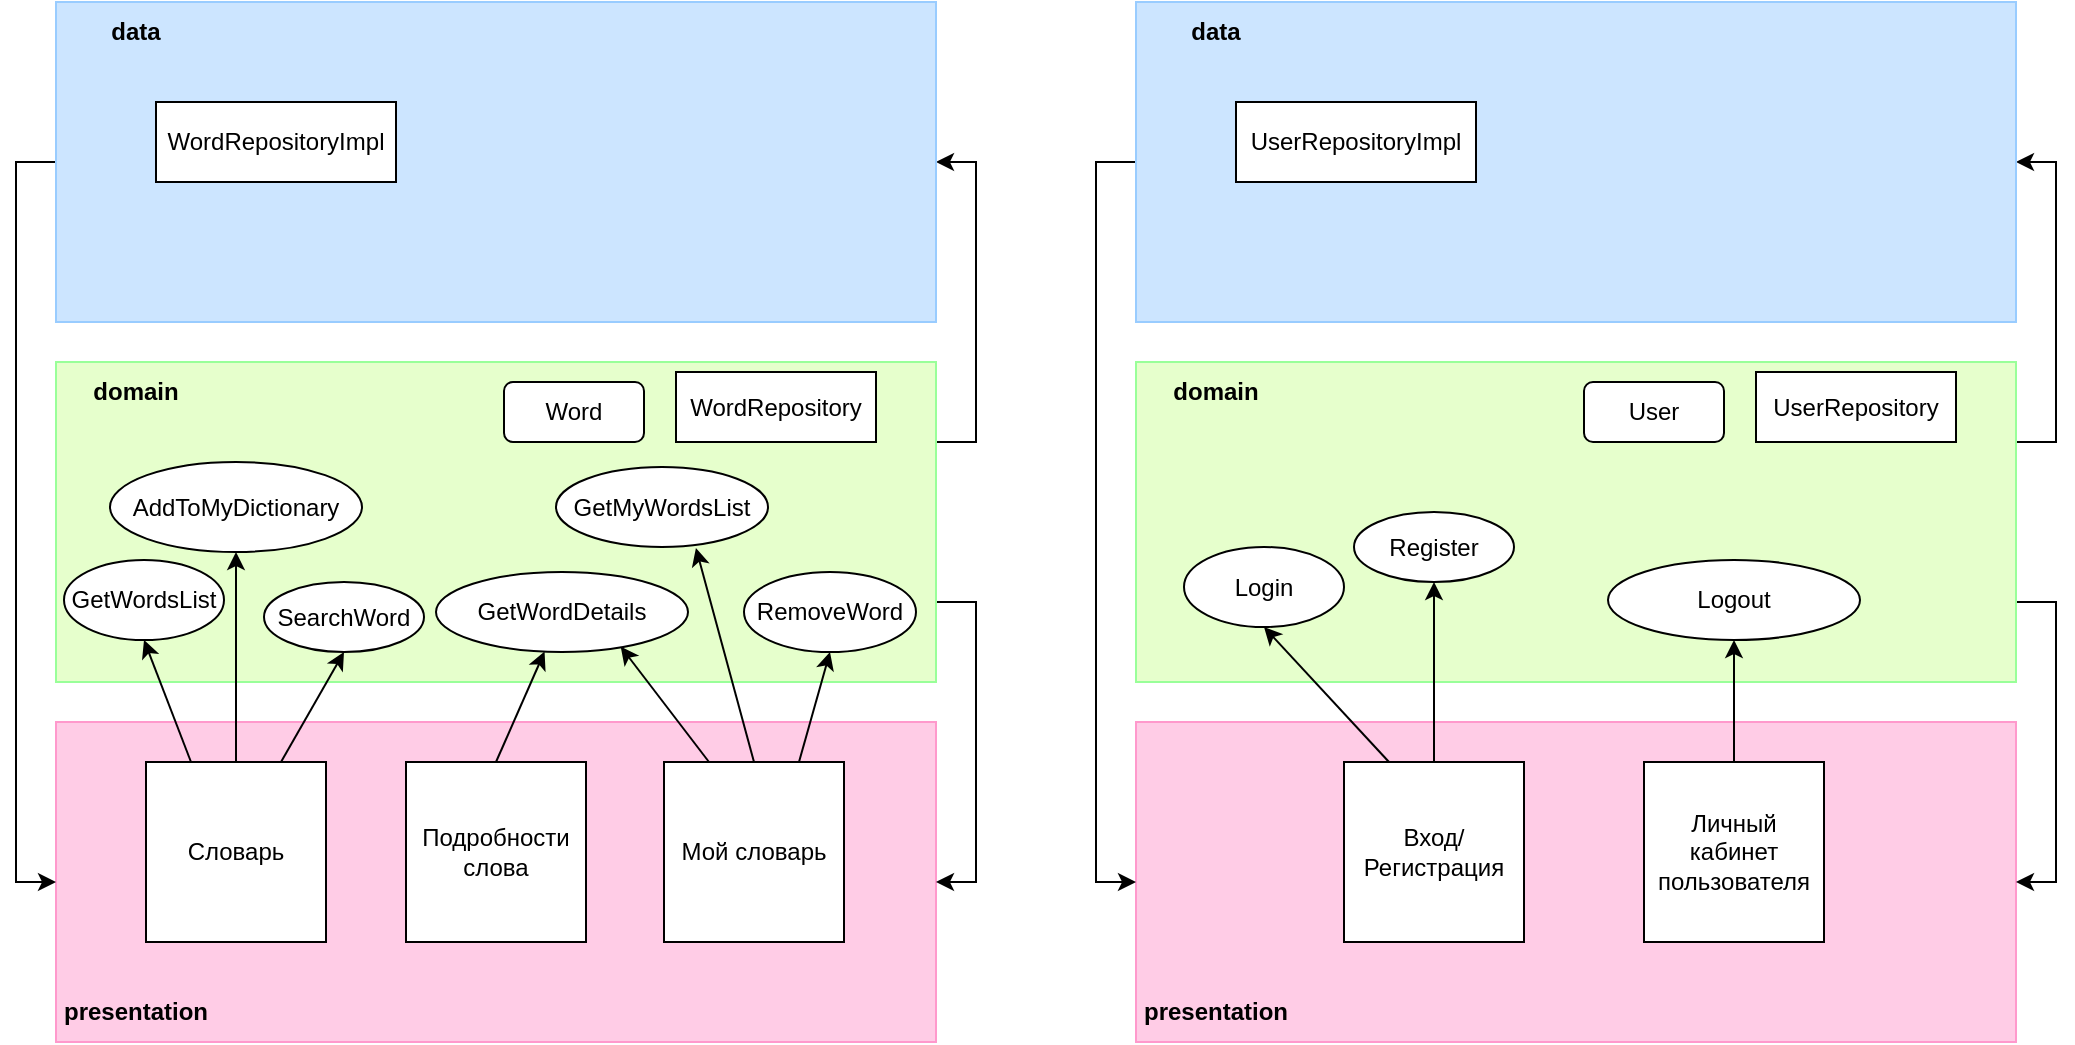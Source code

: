 <mxfile version="24.7.17">
  <diagram name="Страница — 1" id="zuJDXY3hV8ftZekoOMlT">
    <mxGraphModel dx="983" dy="1300" grid="1" gridSize="10" guides="1" tooltips="1" connect="1" arrows="1" fold="1" page="1" pageScale="1" pageWidth="827" pageHeight="1169" math="0" shadow="0">
      <root>
        <mxCell id="0" />
        <mxCell id="1" parent="0" />
        <mxCell id="tMUubkgj1q1bcAaO3pUw-5" value="" style="rounded=0;whiteSpace=wrap;html=1;fillColor=#FFCCE6;strokeColor=#FF99CC;" vertex="1" parent="1">
          <mxGeometry x="120" y="360" width="440" height="160" as="geometry" />
        </mxCell>
        <mxCell id="tMUubkgj1q1bcAaO3pUw-53" style="edgeStyle=orthogonalEdgeStyle;rounded=0;orthogonalLoop=1;jettySize=auto;html=1;exitX=1;exitY=0.25;exitDx=0;exitDy=0;entryX=1;entryY=0.5;entryDx=0;entryDy=0;" edge="1" parent="1" source="tMUubkgj1q1bcAaO3pUw-6" target="tMUubkgj1q1bcAaO3pUw-7">
          <mxGeometry relative="1" as="geometry" />
        </mxCell>
        <mxCell id="tMUubkgj1q1bcAaO3pUw-54" style="edgeStyle=orthogonalEdgeStyle;rounded=0;orthogonalLoop=1;jettySize=auto;html=1;exitX=1;exitY=0.75;exitDx=0;exitDy=0;entryX=1;entryY=0.5;entryDx=0;entryDy=0;" edge="1" parent="1" source="tMUubkgj1q1bcAaO3pUw-6" target="tMUubkgj1q1bcAaO3pUw-5">
          <mxGeometry relative="1" as="geometry" />
        </mxCell>
        <mxCell id="tMUubkgj1q1bcAaO3pUw-6" value="" style="rounded=0;whiteSpace=wrap;html=1;fillColor=#E6FFCC;strokeColor=#99FF99;" vertex="1" parent="1">
          <mxGeometry x="120" y="180" width="440" height="160" as="geometry" />
        </mxCell>
        <mxCell id="tMUubkgj1q1bcAaO3pUw-55" style="edgeStyle=orthogonalEdgeStyle;rounded=0;orthogonalLoop=1;jettySize=auto;html=1;exitX=0;exitY=0.5;exitDx=0;exitDy=0;entryX=0;entryY=0.5;entryDx=0;entryDy=0;" edge="1" parent="1" source="tMUubkgj1q1bcAaO3pUw-7" target="tMUubkgj1q1bcAaO3pUw-5">
          <mxGeometry relative="1" as="geometry" />
        </mxCell>
        <mxCell id="tMUubkgj1q1bcAaO3pUw-7" value="" style="rounded=0;whiteSpace=wrap;html=1;fillColor=#CCE5FF;strokeColor=#99CCFF;" vertex="1" parent="1">
          <mxGeometry x="120" width="440" height="160" as="geometry" />
        </mxCell>
        <mxCell id="tMUubkgj1q1bcAaO3pUw-8" value="&lt;font color=&quot;#000000&quot;&gt;&lt;b&gt;data&lt;/b&gt;&lt;/font&gt;" style="text;html=1;align=center;verticalAlign=middle;whiteSpace=wrap;rounded=0;" vertex="1" parent="1">
          <mxGeometry x="120" width="80" height="30" as="geometry" />
        </mxCell>
        <mxCell id="tMUubkgj1q1bcAaO3pUw-9" value="&lt;font color=&quot;#000000&quot;&gt;&lt;b&gt;domain&lt;/b&gt;&lt;/font&gt;" style="text;html=1;align=center;verticalAlign=middle;whiteSpace=wrap;rounded=0;" vertex="1" parent="1">
          <mxGeometry x="120" y="180" width="80" height="30" as="geometry" />
        </mxCell>
        <mxCell id="tMUubkgj1q1bcAaO3pUw-11" value="&lt;font color=&quot;#000000&quot;&gt;&lt;b&gt;presentation&lt;/b&gt;&lt;/font&gt;" style="text;html=1;align=center;verticalAlign=middle;whiteSpace=wrap;rounded=0;" vertex="1" parent="1">
          <mxGeometry x="120" y="490" width="80" height="30" as="geometry" />
        </mxCell>
        <mxCell id="tMUubkgj1q1bcAaO3pUw-16" value="WordRepositoryImpl" style="whiteSpace=wrap;html=1;" vertex="1" parent="1">
          <mxGeometry x="170" y="50" width="120" height="40" as="geometry" />
        </mxCell>
        <mxCell id="tMUubkgj1q1bcAaO3pUw-17" value="Word" style="rounded=1;whiteSpace=wrap;html=1;" vertex="1" parent="1">
          <mxGeometry x="344" y="190" width="70" height="30" as="geometry" />
        </mxCell>
        <mxCell id="tMUubkgj1q1bcAaO3pUw-18" value="WordRepository" style="whiteSpace=wrap;html=1;" vertex="1" parent="1">
          <mxGeometry x="430" y="185" width="100" height="35" as="geometry" />
        </mxCell>
        <mxCell id="tMUubkgj1q1bcAaO3pUw-46" style="edgeStyle=orthogonalEdgeStyle;rounded=0;orthogonalLoop=1;jettySize=auto;html=1;exitX=0.5;exitY=0;exitDx=0;exitDy=0;entryX=0.5;entryY=1;entryDx=0;entryDy=0;" edge="1" parent="1" source="tMUubkgj1q1bcAaO3pUw-19" target="tMUubkgj1q1bcAaO3pUw-36">
          <mxGeometry relative="1" as="geometry" />
        </mxCell>
        <mxCell id="tMUubkgj1q1bcAaO3pUw-19" value="Словарь" style="whiteSpace=wrap;html=1;" vertex="1" parent="1">
          <mxGeometry x="165" y="380" width="90" height="90" as="geometry" />
        </mxCell>
        <mxCell id="tMUubkgj1q1bcAaO3pUw-20" value="Мой словарь" style="whiteSpace=wrap;html=1;" vertex="1" parent="1">
          <mxGeometry x="424" y="380" width="90" height="90" as="geometry" />
        </mxCell>
        <mxCell id="tMUubkgj1q1bcAaO3pUw-32" value="GetWordsList" style="ellipse;whiteSpace=wrap;html=1;" vertex="1" parent="1">
          <mxGeometry x="124" y="279" width="80" height="40" as="geometry" />
        </mxCell>
        <mxCell id="tMUubkgj1q1bcAaO3pUw-33" value="SearchWord" style="ellipse;whiteSpace=wrap;html=1;" vertex="1" parent="1">
          <mxGeometry x="224" y="290" width="80" height="35" as="geometry" />
        </mxCell>
        <mxCell id="tMUubkgj1q1bcAaO3pUw-34" value="GetWordDetails" style="ellipse;whiteSpace=wrap;html=1;" vertex="1" parent="1">
          <mxGeometry x="310" y="285" width="126" height="40" as="geometry" />
        </mxCell>
        <mxCell id="tMUubkgj1q1bcAaO3pUw-35" value="Подробности слова" style="whiteSpace=wrap;html=1;" vertex="1" parent="1">
          <mxGeometry x="295" y="380" width="90" height="90" as="geometry" />
        </mxCell>
        <mxCell id="tMUubkgj1q1bcAaO3pUw-36" value="AddToMyDictionary" style="ellipse;whiteSpace=wrap;html=1;" vertex="1" parent="1">
          <mxGeometry x="147" y="230" width="126" height="45" as="geometry" />
        </mxCell>
        <mxCell id="tMUubkgj1q1bcAaO3pUw-38" value="GetMyWordsList" style="ellipse;whiteSpace=wrap;html=1;" vertex="1" parent="1">
          <mxGeometry x="370" y="232.5" width="106" height="40" as="geometry" />
        </mxCell>
        <mxCell id="tMUubkgj1q1bcAaO3pUw-40" value="RemoveWord" style="ellipse;whiteSpace=wrap;html=1;" vertex="1" parent="1">
          <mxGeometry x="464" y="285" width="86" height="40" as="geometry" />
        </mxCell>
        <mxCell id="tMUubkgj1q1bcAaO3pUw-45" value="" style="endArrow=classic;html=1;rounded=0;entryX=0.5;entryY=1;entryDx=0;entryDy=0;exitX=0.25;exitY=0;exitDx=0;exitDy=0;" edge="1" parent="1" source="tMUubkgj1q1bcAaO3pUw-19" target="tMUubkgj1q1bcAaO3pUw-32">
          <mxGeometry width="50" height="50" relative="1" as="geometry">
            <mxPoint x="190" y="370" as="sourcePoint" />
            <mxPoint x="250" y="340" as="targetPoint" />
          </mxGeometry>
        </mxCell>
        <mxCell id="tMUubkgj1q1bcAaO3pUw-47" value="" style="endArrow=classic;html=1;rounded=0;entryX=0.5;entryY=1;entryDx=0;entryDy=0;exitX=0.75;exitY=0;exitDx=0;exitDy=0;" edge="1" parent="1" source="tMUubkgj1q1bcAaO3pUw-19" target="tMUubkgj1q1bcAaO3pUw-33">
          <mxGeometry width="50" height="50" relative="1" as="geometry">
            <mxPoint x="198" y="390" as="sourcePoint" />
            <mxPoint x="174" y="329" as="targetPoint" />
          </mxGeometry>
        </mxCell>
        <mxCell id="tMUubkgj1q1bcAaO3pUw-48" value="" style="endArrow=classic;html=1;rounded=0;exitX=0.5;exitY=0;exitDx=0;exitDy=0;" edge="1" parent="1" source="tMUubkgj1q1bcAaO3pUw-35" target="tMUubkgj1q1bcAaO3pUw-34">
          <mxGeometry width="50" height="50" relative="1" as="geometry">
            <mxPoint x="243" y="390" as="sourcePoint" />
            <mxPoint x="274" y="335" as="targetPoint" />
          </mxGeometry>
        </mxCell>
        <mxCell id="tMUubkgj1q1bcAaO3pUw-49" value="" style="endArrow=classic;html=1;rounded=0;exitX=0.25;exitY=0;exitDx=0;exitDy=0;entryX=0.733;entryY=0.933;entryDx=0;entryDy=0;entryPerimeter=0;" edge="1" parent="1" source="tMUubkgj1q1bcAaO3pUw-20" target="tMUubkgj1q1bcAaO3pUw-34">
          <mxGeometry width="50" height="50" relative="1" as="geometry">
            <mxPoint x="350" y="390" as="sourcePoint" />
            <mxPoint x="410" y="340" as="targetPoint" />
          </mxGeometry>
        </mxCell>
        <mxCell id="tMUubkgj1q1bcAaO3pUw-51" value="" style="endArrow=classic;html=1;rounded=0;exitX=0.5;exitY=0;exitDx=0;exitDy=0;entryX=0.66;entryY=1.013;entryDx=0;entryDy=0;entryPerimeter=0;" edge="1" parent="1" source="tMUubkgj1q1bcAaO3pUw-20" target="tMUubkgj1q1bcAaO3pUw-38">
          <mxGeometry width="50" height="50" relative="1" as="geometry">
            <mxPoint x="463" y="390" as="sourcePoint" />
            <mxPoint x="423" y="273" as="targetPoint" />
          </mxGeometry>
        </mxCell>
        <mxCell id="tMUubkgj1q1bcAaO3pUw-52" value="" style="endArrow=classic;html=1;rounded=0;exitX=0.75;exitY=0;exitDx=0;exitDy=0;entryX=0.5;entryY=1;entryDx=0;entryDy=0;" edge="1" parent="1" source="tMUubkgj1q1bcAaO3pUw-20" target="tMUubkgj1q1bcAaO3pUw-40">
          <mxGeometry width="50" height="50" relative="1" as="geometry">
            <mxPoint x="485" y="390" as="sourcePoint" />
            <mxPoint x="450" y="283" as="targetPoint" />
          </mxGeometry>
        </mxCell>
        <mxCell id="tMUubkgj1q1bcAaO3pUw-56" value="" style="rounded=0;whiteSpace=wrap;html=1;fillColor=#FFCCE6;strokeColor=#FF99CC;" vertex="1" parent="1">
          <mxGeometry x="660" y="360" width="440" height="160" as="geometry" />
        </mxCell>
        <mxCell id="tMUubkgj1q1bcAaO3pUw-57" style="edgeStyle=orthogonalEdgeStyle;rounded=0;orthogonalLoop=1;jettySize=auto;html=1;exitX=1;exitY=0.25;exitDx=0;exitDy=0;entryX=1;entryY=0.5;entryDx=0;entryDy=0;" edge="1" source="tMUubkgj1q1bcAaO3pUw-59" target="tMUubkgj1q1bcAaO3pUw-61" parent="1">
          <mxGeometry relative="1" as="geometry" />
        </mxCell>
        <mxCell id="tMUubkgj1q1bcAaO3pUw-58" style="edgeStyle=orthogonalEdgeStyle;rounded=0;orthogonalLoop=1;jettySize=auto;html=1;exitX=1;exitY=0.75;exitDx=0;exitDy=0;entryX=1;entryY=0.5;entryDx=0;entryDy=0;" edge="1" source="tMUubkgj1q1bcAaO3pUw-59" target="tMUubkgj1q1bcAaO3pUw-56" parent="1">
          <mxGeometry relative="1" as="geometry" />
        </mxCell>
        <mxCell id="tMUubkgj1q1bcAaO3pUw-59" value="" style="rounded=0;whiteSpace=wrap;html=1;fillColor=#E6FFCC;strokeColor=#99FF99;" vertex="1" parent="1">
          <mxGeometry x="660" y="180" width="440" height="160" as="geometry" />
        </mxCell>
        <mxCell id="tMUubkgj1q1bcAaO3pUw-60" style="edgeStyle=orthogonalEdgeStyle;rounded=0;orthogonalLoop=1;jettySize=auto;html=1;exitX=0;exitY=0.5;exitDx=0;exitDy=0;entryX=0;entryY=0.5;entryDx=0;entryDy=0;" edge="1" source="tMUubkgj1q1bcAaO3pUw-61" target="tMUubkgj1q1bcAaO3pUw-56" parent="1">
          <mxGeometry relative="1" as="geometry" />
        </mxCell>
        <mxCell id="tMUubkgj1q1bcAaO3pUw-61" value="" style="rounded=0;whiteSpace=wrap;html=1;fillColor=#CCE5FF;strokeColor=#99CCFF;" vertex="1" parent="1">
          <mxGeometry x="660" width="440" height="160" as="geometry" />
        </mxCell>
        <mxCell id="tMUubkgj1q1bcAaO3pUw-62" value="&lt;font color=&quot;#000000&quot;&gt;&lt;b&gt;data&lt;/b&gt;&lt;/font&gt;" style="text;html=1;align=center;verticalAlign=middle;whiteSpace=wrap;rounded=0;" vertex="1" parent="1">
          <mxGeometry x="660" width="80" height="30" as="geometry" />
        </mxCell>
        <mxCell id="tMUubkgj1q1bcAaO3pUw-63" value="&lt;font color=&quot;#000000&quot;&gt;&lt;b&gt;domain&lt;/b&gt;&lt;/font&gt;" style="text;html=1;align=center;verticalAlign=middle;whiteSpace=wrap;rounded=0;" vertex="1" parent="1">
          <mxGeometry x="660" y="180" width="80" height="30" as="geometry" />
        </mxCell>
        <mxCell id="tMUubkgj1q1bcAaO3pUw-64" value="&lt;font color=&quot;#000000&quot;&gt;&lt;b&gt;presentation&lt;/b&gt;&lt;/font&gt;" style="text;html=1;align=center;verticalAlign=middle;whiteSpace=wrap;rounded=0;" vertex="1" parent="1">
          <mxGeometry x="660" y="490" width="80" height="30" as="geometry" />
        </mxCell>
        <mxCell id="tMUubkgj1q1bcAaO3pUw-65" value="UserRepositoryImpl" style="whiteSpace=wrap;html=1;" vertex="1" parent="1">
          <mxGeometry x="710" y="50" width="120" height="40" as="geometry" />
        </mxCell>
        <mxCell id="tMUubkgj1q1bcAaO3pUw-66" value="User" style="rounded=1;whiteSpace=wrap;html=1;" vertex="1" parent="1">
          <mxGeometry x="884" y="190" width="70" height="30" as="geometry" />
        </mxCell>
        <mxCell id="tMUubkgj1q1bcAaO3pUw-67" value="UserRepository" style="whiteSpace=wrap;html=1;" vertex="1" parent="1">
          <mxGeometry x="970" y="185" width="100" height="35" as="geometry" />
        </mxCell>
        <mxCell id="tMUubkgj1q1bcAaO3pUw-69" value="Вход/Регистрация" style="whiteSpace=wrap;html=1;" vertex="1" parent="1">
          <mxGeometry x="764" y="380" width="90" height="90" as="geometry" />
        </mxCell>
        <mxCell id="tMUubkgj1q1bcAaO3pUw-71" value="Login" style="ellipse;whiteSpace=wrap;html=1;" vertex="1" parent="1">
          <mxGeometry x="684" y="272.5" width="80" height="40" as="geometry" />
        </mxCell>
        <mxCell id="tMUubkgj1q1bcAaO3pUw-72" value="Register" style="ellipse;whiteSpace=wrap;html=1;" vertex="1" parent="1">
          <mxGeometry x="769" y="255" width="80" height="35" as="geometry" />
        </mxCell>
        <mxCell id="tMUubkgj1q1bcAaO3pUw-73" value="Logout" style="ellipse;whiteSpace=wrap;html=1;" vertex="1" parent="1">
          <mxGeometry x="896" y="279" width="126" height="40" as="geometry" />
        </mxCell>
        <mxCell id="tMUubkgj1q1bcAaO3pUw-78" value="" style="endArrow=classic;html=1;rounded=0;entryX=0.5;entryY=1;entryDx=0;entryDy=0;exitX=0.25;exitY=0;exitDx=0;exitDy=0;" edge="1" source="tMUubkgj1q1bcAaO3pUw-69" target="tMUubkgj1q1bcAaO3pUw-71" parent="1">
          <mxGeometry width="50" height="50" relative="1" as="geometry">
            <mxPoint x="730" y="370" as="sourcePoint" />
            <mxPoint x="790" y="340" as="targetPoint" />
          </mxGeometry>
        </mxCell>
        <mxCell id="tMUubkgj1q1bcAaO3pUw-79" value="" style="endArrow=classic;html=1;rounded=0;entryX=0.5;entryY=1;entryDx=0;entryDy=0;exitX=0.5;exitY=0;exitDx=0;exitDy=0;" edge="1" source="tMUubkgj1q1bcAaO3pUw-69" target="tMUubkgj1q1bcAaO3pUw-72" parent="1">
          <mxGeometry width="50" height="50" relative="1" as="geometry">
            <mxPoint x="738" y="390" as="sourcePoint" />
            <mxPoint x="714" y="329" as="targetPoint" />
          </mxGeometry>
        </mxCell>
        <mxCell id="tMUubkgj1q1bcAaO3pUw-80" value="" style="endArrow=classic;html=1;rounded=0;exitX=0.5;exitY=0;exitDx=0;exitDy=0;" edge="1" source="tMUubkgj1q1bcAaO3pUw-74" target="tMUubkgj1q1bcAaO3pUw-73" parent="1">
          <mxGeometry width="50" height="50" relative="1" as="geometry">
            <mxPoint x="783" y="390" as="sourcePoint" />
            <mxPoint x="814" y="335" as="targetPoint" />
          </mxGeometry>
        </mxCell>
        <mxCell id="tMUubkgj1q1bcAaO3pUw-74" value="Личный кабинет пользователя" style="whiteSpace=wrap;html=1;" vertex="1" parent="1">
          <mxGeometry x="914" y="380" width="90" height="90" as="geometry" />
        </mxCell>
      </root>
    </mxGraphModel>
  </diagram>
</mxfile>
